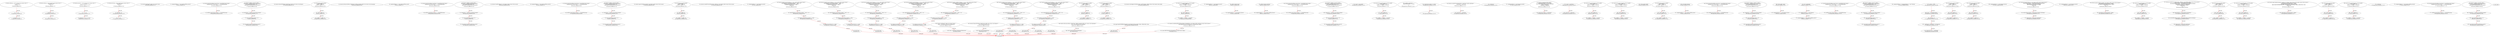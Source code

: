 digraph  {
13 [label="2_ function add(uint a, uint b) internal pure returns (uint c) {\n        c = a + b;\n        require(c >= a);\n    }\n13-function_definition-3-6", method="add(uint a,uint b)", type_label=function_definition];
31 [label="3_ c = a + b;\n31-expression_statement-4-4", method="add(uint a,uint b)", type_label=expression_statement];
37 [label="4_ require(c >= a);\n37-expression_statement-5-5", method="add(uint a,uint b)", type_label=expression_statement];
44 [label="6_ function sub(uint a, uint b) internal pure returns (uint c) {\n        require(b <= a);\n        c = a - b;\n    }\n44-function_definition-7-10", method="sub(uint a,uint b)", type_label=function_definition];
62 [label="7_ require(b <= a);\n62-expression_statement-8-8", method="sub(uint a,uint b)", type_label=expression_statement];
69 [label="8_ c = a - b;\n69-expression_statement-9-9", method="sub(uint a,uint b)", type_label=expression_statement];
75 [label="10_ function mul(uint a, uint b) internal pure returns (uint c) {\n        c = a * b;\n        require(a == 0 || c / a == b);\n    }\n75-function_definition-11-14", method="mul(uint a,uint b)", type_label=function_definition];
93 [label="11_ c = a * b;\n93-expression_statement-12-12", method="mul(uint a,uint b)", type_label=expression_statement];
99 [label="12_ require(a == 0 || c / a == b);\n99-expression_statement-13-13", method="mul(uint a,uint b)", type_label=expression_statement];
112 [label="14_ function div(uint a, uint b) internal pure returns (uint c) {\n        require(b > 0);\n        c = a / b;\n    }\n112-function_definition-15-18", method="div(uint a,uint b)", type_label=function_definition];
130 [label="15_ require(b > 0);\n130-expression_statement-16-16", method="div(uint a,uint b)", type_label=expression_statement];
137 [label="16_ c = a / b;\n137-expression_statement-17-17", method="div(uint a,uint b)", type_label=expression_statement];
146 [label="20_ function totalSupply() public view returns (uint);\n146-function_definition-21-21", method="totalSupply()", type_label=function_definition];
154 [label="21_ mapping(address => uint) public lockTime_intou37;\n154-new_variable-22-22", method="", type_label=new_variable];
161 [label="22_ function increaseLockTime_intou37(uint _secondsToIncrease) public {\n        lockTime_intou37[msg.sender] += _secondsToIncrease;   \n    }\n161-function_definition-23-25", method="increaseLockTime_intou37(uint _secondsToIncrease)", type_label=function_definition];
169 [label="23_ lockTime_intou37[msg.sender] += _secondsToIncrease;\n169-expression_statement-24-24", method="increaseLockTime_intou37(uint _secondsToIncrease)", type_label=expression_statement];
177 [label="25_ function withdraw_intou37() public {\n        require(now > lockTime_intou37[msg.sender]);    \n        uint transferValue_intou37 = 10;           \n        msg.sender.transfer(transferValue_intou37);\n    }\n177-function_definition-26-30", method="withdraw_intou37()", type_label=function_definition];
181 [label="26_ require(now > lockTime_intou37[msg.sender]);\n181-expression_statement-27-27", method="withdraw_intou37()", type_label=expression_statement];
192 [label="27_ uint transferValue_intou37 = 10;\n192-new_variable-28-28", method="withdraw_intou37()", type_label=new_variable];
198 [label="28_ msg.sender.transfer(transferValue_intou37);\n198-expression_statement-29-29", method="withdraw_intou37()", type_label=expression_statement];
207 [label="30_ function balanceOf(address tokenOwner) public view returns (uint balance);\n207-function_definition-31-31", method="balanceOf(address tokenOwner)", type_label=function_definition];
220 [label="31_ function bug_intou3() public{\n    uint8 vundflw =0;\n    vundflw = vundflw -10;    \n}\n220-function_definition-32-35", method="bug_intou3()", type_label=function_definition];
224 [label="32_ uint8 vundflw =0;\n224-new_variable-33-33", method="bug_intou3()", type_label=new_variable];
230 [label="33_ vundflw = vundflw -10;\n230-expression_statement-34-34", method="bug_intou3()", type_label=expression_statement];
236 [label="35_ function allowance(address tokenOwner, address spender) public view returns (uint remaining);\n236-function_definition-36-36", method="allowance(address tokenOwner,address spender)", type_label=function_definition];
253 [label="36_ mapping(address => uint) public lockTime_intou9;\n253-new_variable-37-37", method="", type_label=new_variable];
260 [label="37_ function increaseLockTime_intou9(uint _secondsToIncrease) public {\n        lockTime_intou9[msg.sender] += _secondsToIncrease;   \n    }\n260-function_definition-38-40", method="increaseLockTime_intou9(uint _secondsToIncrease)", type_label=function_definition];
268 [label="38_ lockTime_intou9[msg.sender] += _secondsToIncrease;\n268-expression_statement-39-39", method="increaseLockTime_intou9(uint _secondsToIncrease)", type_label=expression_statement];
276 [label="40_ function withdraw_intou9() public {\n        require(now > lockTime_intou9[msg.sender]);    \n        uint transferValue_intou9 = 10;           \n        msg.sender.transfer(transferValue_intou9);\n    }\n276-function_definition-41-45", method="withdraw_intou9()", type_label=function_definition];
280 [label="41_ require(now > lockTime_intou9[msg.sender]);\n280-expression_statement-42-42", method="withdraw_intou9()", type_label=expression_statement];
291 [label="42_ uint transferValue_intou9 = 10;\n291-new_variable-43-43", method="withdraw_intou9()", type_label=new_variable];
297 [label="43_ msg.sender.transfer(transferValue_intou9);\n297-expression_statement-44-44", method="withdraw_intou9()", type_label=expression_statement];
306 [label="45_ function transfer(address to, uint tokens) public returns (bool success);\n306-function_definition-46-46", method="transfer(address to,uint tokens)", type_label=function_definition];
322 [label="46_ mapping(address => uint) public lockTime_intou25;\n322-new_variable-47-47", method="", type_label=new_variable];
329 [label="47_ function increaseLockTime_intou25(uint _secondsToIncrease) public {\n        lockTime_intou25[msg.sender] += _secondsToIncrease;   \n    }\n329-function_definition-48-50", method="increaseLockTime_intou25(uint _secondsToIncrease)", type_label=function_definition];
337 [label="48_ lockTime_intou25[msg.sender] += _secondsToIncrease;\n337-expression_statement-49-49", method="increaseLockTime_intou25(uint _secondsToIncrease)", type_label=expression_statement];
345 [label="50_ function withdraw_intou25() public {\n        require(now > lockTime_intou25[msg.sender]);    \n        uint transferValue_intou25 = 10;           \n        msg.sender.transfer(transferValue_intou25);\n    }\n345-function_definition-51-55", method="withdraw_intou25()", type_label=function_definition];
349 [label="51_ require(now > lockTime_intou25[msg.sender]);\n349-expression_statement-52-52", method="withdraw_intou25()", type_label=expression_statement];
360 [label="52_ uint transferValue_intou25 = 10;\n360-new_variable-53-53", method="withdraw_intou25()", type_label=new_variable];
366 [label="53_ msg.sender.transfer(transferValue_intou25);\n366-expression_statement-54-54", method="withdraw_intou25()", type_label=expression_statement];
375 [label="55_ function approve(address spender, uint tokens) public returns (bool success);\n375-function_definition-56-56", method="approve(address spender,uint tokens)", type_label=function_definition];
391 [label="56_ function bug_intou19() public{\n    uint8 vundflw =0;\n    vundflw = vundflw -10;    \n}\n391-function_definition-57-60", method="bug_intou19()", type_label=function_definition];
395 [label="57_ uint8 vundflw =0;\n395-new_variable-58-58", method="bug_intou19()", type_label=new_variable];
401 [label="58_ vundflw = vundflw -10;\n401-expression_statement-59-59", method="bug_intou19()", type_label=expression_statement];
407 [label="60_ function transferFrom(address from, address to, uint tokens) public returns (bool success);\n407-function_definition-61-61", method="transferFrom(address from,address to,uint tokens)", type_label=function_definition];
427 [label="61_ mapping(address => uint) balances_intou26;\n427-new_variable-62-62", method="", type_label=new_variable];
433 [label="62_ function transfer_intou26(address _to, uint _value) public returns (bool) {\n    require(balances_intou26[msg.sender] - _value >= 0);   \n    balances_intou26[msg.sender] -= _value;   \n    balances_intou26[_to] += _value;   \n    return true;\n  }\n433-function_definition-63-68", method="transfer_intou26(address _to,uint _value)", type_label=function_definition];
449 [label="63_ require(balances_intou26[msg.sender] - _value >= 0);\n449-expression_statement-64-64", method="transfer_intou26(address _to,uint _value)", type_label=expression_statement];
462 [label="64_ balances_intou26[msg.sender] -= _value;\n462-expression_statement-65-65", method="transfer_intou26(address _to,uint _value)", type_label=expression_statement];
470 [label="65_ balances_intou26[_to] += _value;\n470-expression_statement-66-66", method="transfer_intou26(address _to,uint _value)", type_label=expression_statement];
476 [label="66_ return true;\n476-return-67-67", method="transfer_intou26(address _to,uint _value)", type_label=return];
479 [label="68_ function bug_intou27() public{\n    uint8 vundflw =0;\n    vundflw = vundflw -10;    \n}\n479-function_definition-69-72", method="bug_intou27()", type_label=function_definition];
483 [label="69_ uint8 vundflw =0;\n483-new_variable-70-70", method="bug_intou27()", type_label=new_variable];
489 [label="70_ vundflw = vundflw -10;\n489-expression_statement-71-71", method="bug_intou27()", type_label=expression_statement];
509 [label="73_ function bug_intou31() public{\n    uint8 vundflw =0;\n    vundflw = vundflw -10;    \n}\n509-function_definition-74-77", method="bug_intou31()", type_label=function_definition];
513 [label="74_ uint8 vundflw =0;\n513-new_variable-75-75", method="bug_intou31()", type_label=new_variable];
519 [label="75_ vundflw = vundflw -10;\n519-expression_statement-76-76", method="bug_intou31()", type_label=expression_statement];
542 [label="80_ function receiveApproval(address from, uint256 tokens, address token, bytes memory data) public;\n542-function_definition-81-81", method="receiveApproval(address from,uint256 tokens,address token,bytes memory data)", type_label=function_definition];
561 [label="81_ function bug_intou20(uint8 p_intou20) public{\n    uint8 vundflw1=0;\n    vundflw1 = vundflw1 + p_intou20;    \n}\n561-function_definition-82-85", method="bug_intou20(uint8 p_intou20)", type_label=function_definition];
569 [label="82_ uint8 vundflw1=0;\n569-new_variable-83-83", method="bug_intou20(uint8 p_intou20)", type_label=new_variable];
575 [label="83_ vundflw1 = vundflw1 + p_intou20;\n575-expression_statement-84-84", method="bug_intou20(uint8 p_intou20)", type_label=expression_statement];
584 [label="87_ mapping(address => uint) balances_intou10;\n584-new_variable-88-88", method="", type_label=new_variable];
590 [label="88_ function transfer_intou10(address _to, uint _value) public returns (bool) {\n    require(balances_intou10[msg.sender] - _value >= 0);   \n    balances_intou10[msg.sender] -= _value;   \n    balances_intou10[_to] += _value;   \n    return true;\n  }\n590-function_definition-89-94", method="transfer_intou10(address _to,uint _value)", type_label=function_definition];
606 [label="89_ require(balances_intou10[msg.sender] - _value >= 0);\n606-expression_statement-90-90", method="transfer_intou10(address _to,uint _value)", type_label=expression_statement];
619 [label="90_ balances_intou10[msg.sender] -= _value;\n619-expression_statement-91-91", method="transfer_intou10(address _to,uint _value)", type_label=expression_statement];
627 [label="91_ balances_intou10[_to] += _value;\n627-expression_statement-92-92", method="transfer_intou10(address _to,uint _value)", type_label=expression_statement];
633 [label="92_ return true;\n633-return-93-93", method="transfer_intou10(address _to,uint _value)", type_label=return];
636 [label="94_ address public owner;\n636-new_variable-95-95", method="", type_label=new_variable];
641 [label="95_ mapping(address => uint) balances_intou22;\n641-new_variable-96-96", method="", type_label=new_variable];
647 [label="96_ function transfer_intou22(address _to, uint _value) public returns (bool) {\n    require(balances_intou22[msg.sender] - _value >= 0);   \n    balances_intou22[msg.sender] -= _value;   \n    balances_intou22[_to] += _value;   \n    return true;\n  }\n647-function_definition-97-102", method="transfer_intou22(address _to,uint _value)", type_label=function_definition];
663 [label="97_ require(balances_intou22[msg.sender] - _value >= 0);\n663-expression_statement-98-98", method="transfer_intou22(address _to,uint _value)", type_label=expression_statement];
676 [label="98_ balances_intou22[msg.sender] -= _value;\n676-expression_statement-99-99", method="transfer_intou22(address _to,uint _value)", type_label=expression_statement];
684 [label="99_ balances_intou22[_to] += _value;\n684-expression_statement-100-100", method="transfer_intou22(address _to,uint _value)", type_label=expression_statement];
690 [label="100_ return true;\n690-return-101-101", method="transfer_intou22(address _to,uint _value)", type_label=return];
693 [label="102_ address public newOwner;\n693-new_variable-103-103", method="", type_label=new_variable];
698 [label="103_ mapping(address => uint) public lockTime_intou13;\n698-new_variable-104-104", method="", type_label=new_variable];
705 [label="104_ function increaseLockTime_intou13(uint _secondsToIncrease) public {\n        lockTime_intou13[msg.sender] += _secondsToIncrease;   \n    }\n705-function_definition-105-107", method="increaseLockTime_intou13(uint _secondsToIncrease)", type_label=function_definition];
713 [label="105_ lockTime_intou13[msg.sender] += _secondsToIncrease;\n713-expression_statement-106-106", method="increaseLockTime_intou13(uint _secondsToIncrease)", type_label=expression_statement];
721 [label="107_ function withdraw_intou13() public {\n        require(now > lockTime_intou13[msg.sender]);    \n        uint transferValue_intou13 = 10;           \n        msg.sender.transfer(transferValue_intou13);\n    }\n721-function_definition-108-112", method="withdraw_intou13()", type_label=function_definition];
725 [label="108_ require(now > lockTime_intou13[msg.sender]);\n725-expression_statement-109-109", method="withdraw_intou13()", type_label=expression_statement];
736 [label="109_ uint transferValue_intou13 = 10;\n736-new_variable-110-110", method="withdraw_intou13()", type_label=new_variable];
742 [label="110_ msg.sender.transfer(transferValue_intou13);\n742-expression_statement-111-111", method="withdraw_intou13()", type_label=expression_statement];
763 [label="114_ owner = msg.sender;\n763-expression_statement-115-115", method="", type_label=expression_statement];
769 [label="116_ function bug_intou32(uint8 p_intou32) public{\n    uint8 vundflw1=0;\n    vundflw1 = vundflw1 + p_intou32;    \n}\n769-function_definition-117-120", method="bug_intou32(uint8 p_intou32)", type_label=function_definition];
777 [label="117_ uint8 vundflw1=0;\n777-new_variable-118-118", method="bug_intou32(uint8 p_intou32)", type_label=new_variable];
783 [label="118_ vundflw1 = vundflw1 + p_intou32;\n783-expression_statement-119-119", method="bug_intou32(uint8 p_intou32)", type_label=expression_statement];
789 [label="120_ modifier onlyOwner {\n        require(msg.sender == owner);\n        _;\n    }\n789-expression_statement-121-124", method="", type_label=expression_statement];
792 [label="121_ require(msg.sender == owner);\n792-expression_statement-122-122", method="", type_label=expression_statement];
801 [label="122_ _;\n801-expression_statement-123-123", method="", type_label=expression_statement];
803 [label="124_ function transferOwnership(address _newOwner) public onlyOwner {\n        newOwner = _newOwner;\n    }\n803-function_definition-125-127", method="transferOwnership(address _newOwner)", type_label=function_definition];
810 [label="124_ onlyOwner\n810-expression_statement-125-125", method="transferOwnership(address _newOwner)", type_label=expression_statement];
813 [label="125_ newOwner = _newOwner;\n813-expression_statement-126-126", method="transferOwnership(address _newOwner)", type_label=expression_statement];
817 [label="127_ mapping(address => uint) balances_intou38;\n817-new_variable-128-128", method="", type_label=new_variable];
823 [label="128_ function transfer_intou38(address _to, uint _value) public returns (bool) {\n    require(balances_intou38[msg.sender] - _value >= 0);   \n    balances_intou38[msg.sender] -= _value;   \n    balances_intou38[_to] += _value;   \n    return true;\n  }\n823-function_definition-129-134", method="transfer_intou38(address _to,uint _value)", type_label=function_definition];
839 [label="129_ require(balances_intou38[msg.sender] - _value >= 0);\n839-expression_statement-130-130", method="transfer_intou38(address _to,uint _value)", type_label=expression_statement];
852 [label="130_ balances_intou38[msg.sender] -= _value;\n852-expression_statement-131-131", method="transfer_intou38(address _to,uint _value)", type_label=expression_statement];
860 [label="131_ balances_intou38[_to] += _value;\n860-expression_statement-132-132", method="transfer_intou38(address _to,uint _value)", type_label=expression_statement];
866 [label="132_ return true;\n866-return-133-133", method="transfer_intou38(address _to,uint _value)", type_label=return];
869 [label="134_ function acceptOwnership() public {\n        require(msg.sender == newOwner);\n        emit OwnershipTransferred(owner, newOwner);\n        owner = newOwner;\n        newOwner = address(0);\n    }\n869-function_definition-135-140", method="acceptOwnership()", type_label=function_definition];
873 [label="135_ require(msg.sender == newOwner);\n873-expression_statement-136-136", method="acceptOwnership()", type_label=expression_statement];
888 [label="137_ owner = newOwner;\n888-expression_statement-138-138", method="acceptOwnership()", type_label=expression_statement];
892 [label="138_ newOwner = address(0);\n892-expression_statement-139-139", method="acceptOwnership()", type_label=expression_statement];
898 [label="140_ function bug_intou4(uint8 p_intou4) public{\n    uint8 vundflw1=0;\n    vundflw1 = vundflw1 + p_intou4;    \n}\n898-function_definition-141-144", method="bug_intou4(uint8 p_intou4)", type_label=function_definition];
906 [label="141_ uint8 vundflw1=0;\n906-new_variable-142-142", method="bug_intou4(uint8 p_intou4)", type_label=new_variable];
912 [label="142_ vundflw1 = vundflw1 + p_intou4;\n912-expression_statement-143-143", method="bug_intou4(uint8 p_intou4)", type_label=expression_statement];
932 [label="147_ function bug_intou12(uint8 p_intou12) public{\n    uint8 vundflw1=0;\n    vundflw1 = vundflw1 + p_intou12;    \n}\n932-function_definition-148-151", method="bug_intou12(uint8 p_intou12)", type_label=function_definition];
940 [label="148_ uint8 vundflw1=0;\n940-new_variable-149-149", method="bug_intou12(uint8 p_intou12)", type_label=new_variable];
946 [label="149_ vundflw1 = vundflw1 + p_intou12;\n946-expression_statement-150-150", method="bug_intou12(uint8 p_intou12)", type_label=expression_statement];
952 [label="151_ string public symbol;\n952-new_variable-152-152", method="", type_label=new_variable];
957 [label="152_ function bug_intou11() public{\n    uint8 vundflw =0;\n    vundflw = vundflw -10;    \n}\n957-function_definition-153-156", method="bug_intou11()", type_label=function_definition];
961 [label="153_ uint8 vundflw =0;\n961-new_variable-154-154", method="bug_intou11()", type_label=new_variable];
967 [label="154_ vundflw = vundflw -10;\n967-expression_statement-155-155", method="bug_intou11()", type_label=expression_statement];
973 [label="156_ uint public decimals;\n973-new_variable-157-157", method="", type_label=new_variable];
978 [label="157_ mapping(address => uint) public lockTime_intou1;\n978-new_variable-158-158", method="", type_label=new_variable];
985 [label="158_ function increaseLockTime_intou1(uint _secondsToIncrease) public {\n        lockTime_intou1[msg.sender] += _secondsToIncrease;   \n    }\n985-function_definition-159-161", method="increaseLockTime_intou1(uint _secondsToIncrease)", type_label=function_definition];
993 [label="159_ lockTime_intou1[msg.sender] += _secondsToIncrease;\n993-expression_statement-160-160", method="increaseLockTime_intou1(uint _secondsToIncrease)", type_label=expression_statement];
1001 [label="161_ function withdraw_ovrflow1() public {\n        require(now > lockTime_intou1[msg.sender]);    \n        uint transferValue_intou1 = 10;           \n        msg.sender.transfer(transferValue_intou1);\n    }\n1001-function_definition-162-166", method="withdraw_ovrflow1()", type_label=function_definition];
1005 [label="162_ require(now > lockTime_intou1[msg.sender]);\n1005-expression_statement-163-163", method="withdraw_ovrflow1()", type_label=expression_statement];
1016 [label="163_ uint transferValue_intou1 = 10;\n1016-new_variable-164-164", method="withdraw_ovrflow1()", type_label=new_variable];
1022 [label="164_ msg.sender.transfer(transferValue_intou1);\n1022-expression_statement-165-165", method="withdraw_ovrflow1()", type_label=expression_statement];
1031 [label="166_ string public  name;\n1031-new_variable-167-167", method="", type_label=new_variable];
1036 [label="167_ mapping(address => uint) balances_intou2;\n1036-new_variable-168-168", method="", type_label=new_variable];
1042 [label="168_ function transfer_undrflow2(address _to, uint _value) public returns (bool) {\n    require(balances_intou2[msg.sender] - _value >= 0);   \n    balances_intou2[msg.sender] -= _value;   \n    balances_intou2[_to] += _value;   \n    return true;\n  }\n1042-function_definition-169-174", method="transfer_undrflow2(address _to,uint _value)", type_label=function_definition];
1058 [label="169_ require(balances_intou2[msg.sender] - _value >= 0);\n1058-expression_statement-170-170", method="transfer_undrflow2(address _to,uint _value)", type_label=expression_statement];
1071 [label="170_ balances_intou2[msg.sender] -= _value;\n1071-expression_statement-171-171", method="transfer_undrflow2(address _to,uint _value)", type_label=expression_statement];
1079 [label="171_ balances_intou2[_to] += _value;\n1079-expression_statement-172-172", method="transfer_undrflow2(address _to,uint _value)", type_label=expression_statement];
1085 [label="172_ return true;\n1085-return-173-173", method="transfer_undrflow2(address _to,uint _value)", type_label=return];
1088 [label="174_ uint _totalSupply;\n1088-new_variable-175-175", method="", type_label=new_variable];
1092 [label="175_ mapping(address => uint) balances;\n1092-new_variable-176-176", method="", type_label=new_variable];
1098 [label="176_ mapping(address => uint) public lockTime_intou17;\n1098-new_variable-177-177", method="", type_label=new_variable];
1105 [label="177_ function increaseLockTime_intou17(uint _secondsToIncrease) public {\n        lockTime_intou17[msg.sender] += _secondsToIncrease;   \n    }\n1105-function_definition-178-180", method="increaseLockTime_intou17(uint _secondsToIncrease)", type_label=function_definition];
1113 [label="178_ lockTime_intou17[msg.sender] += _secondsToIncrease;\n1113-expression_statement-179-179", method="increaseLockTime_intou17(uint _secondsToIncrease)", type_label=expression_statement];
1121 [label="180_ function withdraw_intou17() public {\n        require(now > lockTime_intou17[msg.sender]);    \n        uint transferValue_intou17 = 10;           \n        msg.sender.transfer(transferValue_intou17);\n    }\n1121-function_definition-181-185", method="withdraw_intou17()", type_label=function_definition];
1125 [label="181_ require(now > lockTime_intou17[msg.sender]);\n1125-expression_statement-182-182", method="withdraw_intou17()", type_label=expression_statement];
1136 [label="182_ uint transferValue_intou17 = 10;\n1136-new_variable-183-183", method="withdraw_intou17()", type_label=new_variable];
1142 [label="183_ msg.sender.transfer(transferValue_intou17);\n1142-expression_statement-184-184", method="withdraw_intou17()", type_label=expression_statement];
1151 [label="185_ mapping(address => mapping(address => uint)) allowed;\n1151-new_variable-186-186", method="", type_label=new_variable];
1161 [label="187_ symbol = \"FTB\";\n1161-expression_statement-188-188", method="", type_label=expression_statement];
1166 [label="188_ name = \"ForTheBlockchain\";\n1166-expression_statement-189-189", method="", type_label=expression_statement];
1171 [label="189_ decimals = 8;\n1171-expression_statement-190-190", method="", type_label=expression_statement];
1175 [label="190_ _totalSupply =100000000 * 10**(decimals);\n1175-expression_statement-191-191", method="", type_label=expression_statement];
1184 [label="191_ balances[owner] = _totalSupply;\n1184-expression_statement-192-192", method="", type_label=expression_statement];
1200 [label="194_ function bug_intou7() public{\n    uint8 vundflw =0;\n    vundflw = vundflw -10;    \n}\n1200-function_definition-195-198", method="bug_intou7()", type_label=function_definition];
1204 [label="195_ uint8 vundflw =0;\n1204-new_variable-196-196", method="bug_intou7()", type_label=new_variable];
1210 [label="196_ vundflw = vundflw -10;\n1210-expression_statement-197-197", method="bug_intou7()", type_label=expression_statement];
1216 [label="198_ function totalSupply() public view returns (uint) {\n        return _totalSupply.sub(balances[address(0)]);\n    }\n1216-function_definition-199-201", method="totalSupply()", type_label=function_definition];
1225 [label="199_ return _totalSupply.sub(balances[address(0)]);\n1225-return-200-200", method="totalSupply()", type_label=return];
1236 [label="201_ function bug_intou23() public{\n    uint8 vundflw =0;\n    vundflw = vundflw -10;    \n}\n1236-function_definition-202-205", method="bug_intou23()", type_label=function_definition];
1240 [label="202_ uint8 vundflw =0;\n1240-new_variable-203-203", method="bug_intou23()", type_label=new_variable];
1246 [label="203_ vundflw = vundflw -10;\n1246-expression_statement-204-204", method="bug_intou23()", type_label=expression_statement];
1252 [label="205_ function balanceOf(address tokenOwner) public view returns (uint balance) {\n        return balances[tokenOwner];\n    }\n1252-function_definition-206-208", method="balanceOf(address tokenOwner)", type_label=function_definition];
1266 [label="206_ return balances[tokenOwner];\n1266-return-207-207", method="balanceOf(address tokenOwner)", type_label=return];
1270 [label="208_ mapping(address => uint) balances_intou14;\n1270-new_variable-209-209", method="", type_label=new_variable];
1276 [label="209_ function transfer_intou14(address _to, uint _value) public returns (bool) {\n    require(balances_intou14[msg.sender] - _value >= 0);   \n    balances_intou14[msg.sender] -= _value;   \n    balances_intou14[_to] += _value;   \n    return true;\n  }\n1276-function_definition-210-215", method="transfer_intou14(address _to,uint _value)", type_label=function_definition];
1292 [label="210_ require(balances_intou14[msg.sender] - _value >= 0);\n1292-expression_statement-211-211", method="transfer_intou14(address _to,uint _value)", type_label=expression_statement];
1305 [label="211_ balances_intou14[msg.sender] -= _value;\n1305-expression_statement-212-212", method="transfer_intou14(address _to,uint _value)", type_label=expression_statement];
1313 [label="212_ balances_intou14[_to] += _value;\n1313-expression_statement-213-213", method="transfer_intou14(address _to,uint _value)", type_label=expression_statement];
1319 [label="213_ return true;\n1319-return-214-214", method="transfer_intou14(address _to,uint _value)", type_label=return];
1322 [label="215_ function transfer(address to, uint tokens) public returns (bool success) {\n        balances[msg.sender] = balances[msg.sender].sub(tokens);\n        balances[to] = balances[to].add(tokens);\n        emit Transfer(msg.sender, to, tokens);\n        return true;\n    }\n1322-function_definition-216-221", method="transfer(address to,uint tokens)", type_label=function_definition];
1339 [label="216_ balances[msg.sender] = balances[msg.sender].sub(tokens);\n1339-expression_statement-217-217", method="transfer(address to,uint tokens)", type_label=expression_statement];
1356 [label="217_ balances[to] = balances[to].add(tokens);\n1356-expression_statement-218-218", method="transfer(address to,uint tokens)", type_label=expression_statement];
1379 [label="219_ return true;\n1379-return-220-220", method="transfer(address to,uint tokens)", type_label=return];
1382 [label="221_ mapping(address => uint) balances_intou30;\n1382-new_variable-222-222", method="", type_label=new_variable];
1388 [label="222_ function transfer_intou30(address _to, uint _value) public returns (bool) {\n    require(balances_intou30[msg.sender] - _value >= 0);   \n    balances_intou30[msg.sender] -= _value;   \n    balances_intou30[_to] += _value;   \n    return true;\n  }\n1388-function_definition-223-228", method="transfer_intou30(address _to,uint _value)", type_label=function_definition];
1404 [label="223_ require(balances_intou30[msg.sender] - _value >= 0);\n1404-expression_statement-224-224", method="transfer_intou30(address _to,uint _value)", type_label=expression_statement];
1417 [label="224_ balances_intou30[msg.sender] -= _value;\n1417-expression_statement-225-225", method="transfer_intou30(address _to,uint _value)", type_label=expression_statement];
1425 [label="225_ balances_intou30[_to] += _value;\n1425-expression_statement-226-226", method="transfer_intou30(address _to,uint _value)", type_label=expression_statement];
1431 [label="226_ return true;\n1431-return-227-227", method="transfer_intou30(address _to,uint _value)", type_label=return];
1434 [label="228_ function approve(address spender, uint tokens) public returns (bool success) {\n        allowed[msg.sender][spender] = tokens;\n        emit Approval(msg.sender, spender, tokens);\n        return true;\n    }\n1434-function_definition-229-233", method="approve(address spender,uint tokens)", type_label=function_definition];
1451 [label="229_ allowed[msg.sender][spender] = tokens;\n1451-expression_statement-230-230", method="approve(address spender,uint tokens)", type_label=expression_statement];
1471 [label="231_ return true;\n1471-return-232-232", method="approve(address spender,uint tokens)", type_label=return];
1474 [label="233_ function bug_intou8(uint8 p_intou8) public{\n    uint8 vundflw1=0;\n    vundflw1 = vundflw1 + p_intou8;    \n}\n1474-function_definition-234-237", method="bug_intou8(uint8 p_intou8)", type_label=function_definition];
1482 [label="234_ uint8 vundflw1=0;\n1482-new_variable-235-235", method="bug_intou8(uint8 p_intou8)", type_label=new_variable];
1488 [label="235_ vundflw1 = vundflw1 + p_intou8;\n1488-expression_statement-236-236", method="bug_intou8(uint8 p_intou8)", type_label=expression_statement];
1494 [label="237_ function transferFrom(address from, address to, uint tokens) public returns (bool success) {\n        balances[from] = balances[from].sub(tokens);\n        allowed[from][msg.sender] = allowed[from][msg.sender].sub(tokens);\n        balances[to] = balances[to].add(tokens);\n        emit Transfer(from, to, tokens);\n        return true;\n    }\n1494-function_definition-238-244", method="transferFrom(address from,address to,uint tokens)", type_label=function_definition];
1515 [label="238_ balances[from] = balances[from].sub(tokens);\n1515-expression_statement-239-239", method="transferFrom(address from,address to,uint tokens)", type_label=expression_statement];
1528 [label="239_ allowed[from][msg.sender] = allowed[from][msg.sender].sub(tokens);\n1528-expression_statement-240-240", method="transferFrom(address from,address to,uint tokens)", type_label=expression_statement];
1549 [label="240_ balances[to] = balances[to].add(tokens);\n1549-expression_statement-241-241", method="transferFrom(address from,address to,uint tokens)", type_label=expression_statement];
1570 [label="242_ return true;\n1570-return-243-243", method="transferFrom(address from,address to,uint tokens)", type_label=return];
1573 [label="244_ function bug_intou39() public{\n    uint8 vundflw =0;\n    vundflw = vundflw -10;    \n}\n1573-function_definition-245-248", method="bug_intou39()", type_label=function_definition];
1577 [label="245_ uint8 vundflw =0;\n1577-new_variable-246-246", method="bug_intou39()", type_label=new_variable];
1583 [label="246_ vundflw = vundflw -10;\n1583-expression_statement-247-247", method="bug_intou39()", type_label=expression_statement];
1589 [label="248_ function allowance(address tokenOwner, address spender) public view returns (uint remaining) {\n        return allowed[tokenOwner][spender];\n    }\n1589-function_definition-249-251", method="allowance(address tokenOwner,address spender)", type_label=function_definition];
1607 [label="249_ return allowed[tokenOwner][spender];\n1607-return-250-250", method="allowance(address tokenOwner,address spender)", type_label=return];
1613 [label="251_ function bug_intou36(uint8 p_intou36) public{\n    uint8 vundflw1=0;\n    vundflw1 = vundflw1 + p_intou36;    \n}\n1613-function_definition-252-255", method="bug_intou36(uint8 p_intou36)", type_label=function_definition];
1621 [label="252_ uint8 vundflw1=0;\n1621-new_variable-253-253", method="bug_intou36(uint8 p_intou36)", type_label=new_variable];
1627 [label="253_ vundflw1 = vundflw1 + p_intou36;\n1627-expression_statement-254-254", method="bug_intou36(uint8 p_intou36)", type_label=expression_statement];
1633 [label="255_ function approveAndCall(address spender, uint tokens, bytes memory data) public returns (bool success) {\n        allowed[msg.sender][spender] = tokens;\n        emit Approval(msg.sender, spender, tokens);\n        ApproveAndCallFallBack(spender).receiveApproval(msg.sender, tokens, address(this), data);\n        return true;\n    }\n1633-function_definition-256-261", method="approveAndCall(address spender,uint tokens,bytes memory data)", type_label=function_definition];
1654 [label="256_ allowed[msg.sender][spender] = tokens;\n1654-expression_statement-257-257", method="approveAndCall(address spender,uint tokens,bytes memory data)", type_label=expression_statement];
1674 [label="258_ ApproveAndCallFallBack(spender).receiveApproval(msg.sender, tokens, address(this), data);\n1674-expression_statement-259-259", method="approveAndCall(address spender,uint tokens,bytes memory data)", type_label=expression_statement];
1694 [label="259_ return true;\n1694-return-260-260", method="approveAndCall(address spender,uint tokens,bytes memory data)", type_label=return];
1697 [label="261_ function bug_intou35() public{\n    uint8 vundflw =0;\n    vundflw = vundflw -10;    \n}\n1697-function_definition-262-265", method="bug_intou35()", type_label=function_definition];
1701 [label="262_ uint8 vundflw =0;\n1701-new_variable-263-263", method="bug_intou35()", type_label=new_variable];
1707 [label="263_ vundflw = vundflw -10;\n1707-expression_statement-264-264", method="bug_intou35()", type_label=expression_statement];
1719 [label="268_ function bug_intou40(uint8 p_intou40) public{\n    uint8 vundflw1=0;\n    vundflw1 = vundflw1 + p_intou40;    \n}\n1719-function_definition-269-272", method="bug_intou40(uint8 p_intou40)", type_label=function_definition];
1727 [label="269_ uint8 vundflw1=0;\n1727-new_variable-270-270", method="bug_intou40(uint8 p_intou40)", type_label=new_variable];
1733 [label="270_ vundflw1 = vundflw1 + p_intou40;\n1733-expression_statement-271-271", method="bug_intou40(uint8 p_intou40)", type_label=expression_statement];
1739 [label="272_ function transferAnyERC20Token(address tokenAddress, uint tokens) public onlyOwner returns (bool success) {\n        return ERC20Interface(tokenAddress).transfer(owner, tokens);\n    }\n1739-function_definition-273-275", method="transferAnyERC20Token(address tokenAddress,uint tokens)", type_label=function_definition];
1750 [label="272_ onlyOwner\n1750-expression_statement-273-273", method="transferAnyERC20Token(address tokenAddress,uint tokens)", type_label=expression_statement];
1758 [label="273_ return ERC20Interface(tokenAddress).transfer(owner, tokens);\n1758-return-274-274", method="transferAnyERC20Token(address tokenAddress,uint tokens)", type_label=return];
1770 [label="275_ mapping(address => uint) public lockTime_intou33;\n1770-new_variable-276-276", method="", type_label=new_variable];
1777 [label="276_ function increaseLockTime_intou33(uint _secondsToIncrease) public {\n        lockTime_intou33[msg.sender] += _secondsToIncrease;   \n    }\n1777-function_definition-277-279", method="increaseLockTime_intou33(uint _secondsToIncrease)", type_label=function_definition];
1785 [label="277_ lockTime_intou33[msg.sender] += _secondsToIncrease;\n1785-expression_statement-278-278", method="increaseLockTime_intou33(uint _secondsToIncrease)", type_label=expression_statement];
1793 [label="279_ function withdraw_intou33() public {\n        require(now > lockTime_intou33[msg.sender]);    \n        uint transferValue_intou33 = 10;           \n        msg.sender.transfer(transferValue_intou33);\n    }\n1793-function_definition-280-284", method="withdraw_intou33()", type_label=function_definition];
1797 [label="280_ require(now > lockTime_intou33[msg.sender]);\n1797-expression_statement-281-281", method="withdraw_intou33()", type_label=expression_statement];
1808 [label="281_ uint transferValue_intou33 = 10;\n1808-new_variable-282-282", method="withdraw_intou33()", type_label=new_variable];
1814 [label="282_ msg.sender.transfer(transferValue_intou33);\n1814-expression_statement-283-283", method="withdraw_intou33()", type_label=expression_statement];
1 [label="0_ start_node", method="", type_label=start];
2 [label="0_ exit_node", method="", type_label=exit];
13 -> 31  [color=red, controlflow_type=next_line, edge_type=CFG_edge, key=0, label=next_line];
31 -> 37  [color=red, controlflow_type=next_line, edge_type=CFG_edge, key=0, label=next_line];
44 -> 62  [color=red, controlflow_type=next_line, edge_type=CFG_edge, key=0, label=next_line];
62 -> 69  [color=red, controlflow_type=next_line, edge_type=CFG_edge, key=0, label=next_line];
75 -> 93  [color=red, controlflow_type=next_line, edge_type=CFG_edge, key=0, label=next_line];
93 -> 99  [color=red, controlflow_type=next_line, edge_type=CFG_edge, key=0, label=next_line];
112 -> 130  [color=red, controlflow_type=next_line, edge_type=CFG_edge, key=0, label=next_line];
130 -> 137  [color=red, controlflow_type=next_line, edge_type=CFG_edge, key=0, label=next_line];
161 -> 169  [color=red, controlflow_type=next_line, edge_type=CFG_edge, key=0, label=next_line];
177 -> 181  [color=red, controlflow_type=next_line, edge_type=CFG_edge, key=0, label=next_line];
181 -> 192  [color=red, controlflow_type=next_line, edge_type=CFG_edge, key=0, label=next_line];
192 -> 198  [color=red, controlflow_type=next_line, edge_type=CFG_edge, key=0, label=next_line];
220 -> 224  [color=red, controlflow_type=next_line, edge_type=CFG_edge, key=0, label=next_line];
224 -> 230  [color=red, controlflow_type=next_line, edge_type=CFG_edge, key=0, label=next_line];
260 -> 268  [color=red, controlflow_type=next_line, edge_type=CFG_edge, key=0, label=next_line];
276 -> 280  [color=red, controlflow_type=next_line, edge_type=CFG_edge, key=0, label=next_line];
280 -> 291  [color=red, controlflow_type=next_line, edge_type=CFG_edge, key=0, label=next_line];
291 -> 297  [color=red, controlflow_type=next_line, edge_type=CFG_edge, key=0, label=next_line];
329 -> 337  [color=red, controlflow_type=next_line, edge_type=CFG_edge, key=0, label=next_line];
345 -> 349  [color=red, controlflow_type=next_line, edge_type=CFG_edge, key=0, label=next_line];
349 -> 360  [color=red, controlflow_type=next_line, edge_type=CFG_edge, key=0, label=next_line];
360 -> 366  [color=red, controlflow_type=next_line, edge_type=CFG_edge, key=0, label=next_line];
391 -> 395  [color=red, controlflow_type=next_line, edge_type=CFG_edge, key=0, label=next_line];
395 -> 401  [color=red, controlflow_type=next_line, edge_type=CFG_edge, key=0, label=next_line];
433 -> 449  [color=red, controlflow_type=next_line, edge_type=CFG_edge, key=0, label=next_line];
449 -> 462  [color=red, controlflow_type=next_line, edge_type=CFG_edge, key=0, label=next_line];
462 -> 470  [color=red, controlflow_type=next_line, edge_type=CFG_edge, key=0, label=next_line];
470 -> 476  [color=red, controlflow_type=next_line, edge_type=CFG_edge, key=0, label=next_line];
476 -> 2  [color=red, controlflow_type=return_exit, edge_type=CFG_edge, key=0, label=return_exit];
479 -> 483  [color=red, controlflow_type=next_line, edge_type=CFG_edge, key=0, label=next_line];
483 -> 489  [color=red, controlflow_type=next_line, edge_type=CFG_edge, key=0, label=next_line];
509 -> 513  [color=red, controlflow_type=next_line, edge_type=CFG_edge, key=0, label=next_line];
513 -> 519  [color=red, controlflow_type=next_line, edge_type=CFG_edge, key=0, label=next_line];
561 -> 569  [color=red, controlflow_type=next_line, edge_type=CFG_edge, key=0, label=next_line];
569 -> 575  [color=red, controlflow_type=next_line, edge_type=CFG_edge, key=0, label=next_line];
590 -> 606  [color=red, controlflow_type=next_line, edge_type=CFG_edge, key=0, label=next_line];
606 -> 619  [color=red, controlflow_type=next_line, edge_type=CFG_edge, key=0, label=next_line];
619 -> 627  [color=red, controlflow_type=next_line, edge_type=CFG_edge, key=0, label=next_line];
627 -> 633  [color=red, controlflow_type=next_line, edge_type=CFG_edge, key=0, label=next_line];
633 -> 2  [color=red, controlflow_type=return_exit, edge_type=CFG_edge, key=0, label=return_exit];
636 -> 641  [color=red, controlflow_type=next_line, edge_type=CFG_edge, key=0, label=next_line];
647 -> 663  [color=red, controlflow_type=next_line, edge_type=CFG_edge, key=0, label=next_line];
663 -> 676  [color=red, controlflow_type=next_line, edge_type=CFG_edge, key=0, label=next_line];
676 -> 684  [color=red, controlflow_type=next_line, edge_type=CFG_edge, key=0, label=next_line];
684 -> 690  [color=red, controlflow_type=next_line, edge_type=CFG_edge, key=0, label=next_line];
690 -> 2  [color=red, controlflow_type=return_exit, edge_type=CFG_edge, key=0, label=return_exit];
693 -> 698  [color=red, controlflow_type=next_line, edge_type=CFG_edge, key=0, label=next_line];
705 -> 713  [color=red, controlflow_type=next_line, edge_type=CFG_edge, key=0, label=next_line];
721 -> 725  [color=red, controlflow_type=next_line, edge_type=CFG_edge, key=0, label=next_line];
725 -> 736  [color=red, controlflow_type=next_line, edge_type=CFG_edge, key=0, label=next_line];
736 -> 742  [color=red, controlflow_type=next_line, edge_type=CFG_edge, key=0, label=next_line];
769 -> 777  [color=red, controlflow_type=next_line, edge_type=CFG_edge, key=0, label=next_line];
777 -> 783  [color=red, controlflow_type=next_line, edge_type=CFG_edge, key=0, label=next_line];
792 -> 801  [color=red, controlflow_type=next_line, edge_type=CFG_edge, key=0, label=next_line];
803 -> 813  [color=red, controlflow_type=next_line, edge_type=CFG_edge, key=0, label=next_line];
823 -> 839  [color=red, controlflow_type=next_line, edge_type=CFG_edge, key=0, label=next_line];
839 -> 852  [color=red, controlflow_type=next_line, edge_type=CFG_edge, key=0, label=next_line];
852 -> 860  [color=red, controlflow_type=next_line, edge_type=CFG_edge, key=0, label=next_line];
860 -> 866  [color=red, controlflow_type=next_line, edge_type=CFG_edge, key=0, label=next_line];
866 -> 2  [color=red, controlflow_type=return_exit, edge_type=CFG_edge, key=0, label=return_exit];
869 -> 873  [color=red, controlflow_type=next_line, edge_type=CFG_edge, key=0, label=next_line];
888 -> 892  [color=red, controlflow_type=next_line, edge_type=CFG_edge, key=0, label=next_line];
898 -> 906  [color=red, controlflow_type=next_line, edge_type=CFG_edge, key=0, label=next_line];
906 -> 912  [color=red, controlflow_type=next_line, edge_type=CFG_edge, key=0, label=next_line];
932 -> 940  [color=red, controlflow_type=next_line, edge_type=CFG_edge, key=0, label=next_line];
940 -> 946  [color=red, controlflow_type=next_line, edge_type=CFG_edge, key=0, label=next_line];
957 -> 961  [color=red, controlflow_type=next_line, edge_type=CFG_edge, key=0, label=next_line];
961 -> 967  [color=red, controlflow_type=next_line, edge_type=CFG_edge, key=0, label=next_line];
973 -> 978  [color=red, controlflow_type=next_line, edge_type=CFG_edge, key=0, label=next_line];
985 -> 993  [color=red, controlflow_type=next_line, edge_type=CFG_edge, key=0, label=next_line];
1001 -> 1005  [color=red, controlflow_type=next_line, edge_type=CFG_edge, key=0, label=next_line];
1005 -> 1016  [color=red, controlflow_type=next_line, edge_type=CFG_edge, key=0, label=next_line];
1016 -> 1022  [color=red, controlflow_type=next_line, edge_type=CFG_edge, key=0, label=next_line];
1031 -> 1036  [color=red, controlflow_type=next_line, edge_type=CFG_edge, key=0, label=next_line];
1042 -> 1058  [color=red, controlflow_type=next_line, edge_type=CFG_edge, key=0, label=next_line];
1058 -> 1071  [color=red, controlflow_type=next_line, edge_type=CFG_edge, key=0, label=next_line];
1071 -> 1079  [color=red, controlflow_type=next_line, edge_type=CFG_edge, key=0, label=next_line];
1079 -> 1085  [color=red, controlflow_type=next_line, edge_type=CFG_edge, key=0, label=next_line];
1085 -> 2  [color=red, controlflow_type=return_exit, edge_type=CFG_edge, key=0, label=return_exit];
1088 -> 1092  [color=red, controlflow_type=next_line, edge_type=CFG_edge, key=0, label=next_line];
1092 -> 1098  [color=red, controlflow_type=next_line, edge_type=CFG_edge, key=0, label=next_line];
1105 -> 1113  [color=red, controlflow_type=next_line, edge_type=CFG_edge, key=0, label=next_line];
1121 -> 1125  [color=red, controlflow_type=next_line, edge_type=CFG_edge, key=0, label=next_line];
1125 -> 1136  [color=red, controlflow_type=next_line, edge_type=CFG_edge, key=0, label=next_line];
1136 -> 1142  [color=red, controlflow_type=next_line, edge_type=CFG_edge, key=0, label=next_line];
1161 -> 1166  [color=red, controlflow_type=next_line, edge_type=CFG_edge, key=0, label=next_line];
1166 -> 1171  [color=red, controlflow_type=next_line, edge_type=CFG_edge, key=0, label=next_line];
1171 -> 1175  [color=red, controlflow_type=next_line, edge_type=CFG_edge, key=0, label=next_line];
1175 -> 1184  [color=red, controlflow_type=next_line, edge_type=CFG_edge, key=0, label=next_line];
1200 -> 1204  [color=red, controlflow_type=next_line, edge_type=CFG_edge, key=0, label=next_line];
1204 -> 1210  [color=red, controlflow_type=next_line, edge_type=CFG_edge, key=0, label=next_line];
1216 -> 1225  [color=red, controlflow_type=next_line, edge_type=CFG_edge, key=0, label=next_line];
1225 -> 2  [color=red, controlflow_type=return_exit, edge_type=CFG_edge, key=0, label=return_exit];
1236 -> 1240  [color=red, controlflow_type=next_line, edge_type=CFG_edge, key=0, label=next_line];
1240 -> 1246  [color=red, controlflow_type=next_line, edge_type=CFG_edge, key=0, label=next_line];
1252 -> 1266  [color=red, controlflow_type=next_line, edge_type=CFG_edge, key=0, label=next_line];
1266 -> 2  [color=red, controlflow_type=return_exit, edge_type=CFG_edge, key=0, label=return_exit];
1276 -> 1292  [color=red, controlflow_type=next_line, edge_type=CFG_edge, key=0, label=next_line];
1292 -> 1305  [color=red, controlflow_type=next_line, edge_type=CFG_edge, key=0, label=next_line];
1305 -> 1313  [color=red, controlflow_type=next_line, edge_type=CFG_edge, key=0, label=next_line];
1313 -> 1319  [color=red, controlflow_type=next_line, edge_type=CFG_edge, key=0, label=next_line];
1319 -> 2  [color=red, controlflow_type=return_exit, edge_type=CFG_edge, key=0, label=return_exit];
1322 -> 1339  [color=red, controlflow_type=next_line, edge_type=CFG_edge, key=0, label=next_line];
1339 -> 1356  [color=red, controlflow_type=next_line, edge_type=CFG_edge, key=0, label=next_line];
1379 -> 2  [color=red, controlflow_type=return_exit, edge_type=CFG_edge, key=0, label=return_exit];
1388 -> 1404  [color=red, controlflow_type=next_line, edge_type=CFG_edge, key=0, label=next_line];
1404 -> 1417  [color=red, controlflow_type=next_line, edge_type=CFG_edge, key=0, label=next_line];
1417 -> 1425  [color=red, controlflow_type=next_line, edge_type=CFG_edge, key=0, label=next_line];
1425 -> 1431  [color=red, controlflow_type=next_line, edge_type=CFG_edge, key=0, label=next_line];
1431 -> 2  [color=red, controlflow_type=return_exit, edge_type=CFG_edge, key=0, label=return_exit];
1434 -> 1451  [color=red, controlflow_type=next_line, edge_type=CFG_edge, key=0, label=next_line];
1471 -> 2  [color=red, controlflow_type=return_exit, edge_type=CFG_edge, key=0, label=return_exit];
1474 -> 1482  [color=red, controlflow_type=next_line, edge_type=CFG_edge, key=0, label=next_line];
1482 -> 1488  [color=red, controlflow_type=next_line, edge_type=CFG_edge, key=0, label=next_line];
1494 -> 1515  [color=red, controlflow_type=next_line, edge_type=CFG_edge, key=0, label=next_line];
1515 -> 1528  [color=red, controlflow_type=next_line, edge_type=CFG_edge, key=0, label=next_line];
1528 -> 1549  [color=red, controlflow_type=next_line, edge_type=CFG_edge, key=0, label=next_line];
1570 -> 2  [color=red, controlflow_type=return_exit, edge_type=CFG_edge, key=0, label=return_exit];
1573 -> 1577  [color=red, controlflow_type=next_line, edge_type=CFG_edge, key=0, label=next_line];
1577 -> 1583  [color=red, controlflow_type=next_line, edge_type=CFG_edge, key=0, label=next_line];
1589 -> 1607  [color=red, controlflow_type=next_line, edge_type=CFG_edge, key=0, label=next_line];
1607 -> 2  [color=red, controlflow_type=return_exit, edge_type=CFG_edge, key=0, label=return_exit];
1613 -> 1621  [color=red, controlflow_type=next_line, edge_type=CFG_edge, key=0, label=next_line];
1621 -> 1627  [color=red, controlflow_type=next_line, edge_type=CFG_edge, key=0, label=next_line];
1633 -> 1654  [color=red, controlflow_type=next_line, edge_type=CFG_edge, key=0, label=next_line];
1674 -> 1694  [color=red, controlflow_type=next_line, edge_type=CFG_edge, key=0, label=next_line];
1694 -> 2  [color=red, controlflow_type=return_exit, edge_type=CFG_edge, key=0, label=return_exit];
1697 -> 1701  [color=red, controlflow_type=next_line, edge_type=CFG_edge, key=0, label=next_line];
1701 -> 1707  [color=red, controlflow_type=next_line, edge_type=CFG_edge, key=0, label=next_line];
1719 -> 1727  [color=red, controlflow_type=next_line, edge_type=CFG_edge, key=0, label=next_line];
1727 -> 1733  [color=red, controlflow_type=next_line, edge_type=CFG_edge, key=0, label=next_line];
1739 -> 1758  [color=red, controlflow_type=next_line, edge_type=CFG_edge, key=0, label=next_line];
1758 -> 2  [color=red, controlflow_type=return_exit, edge_type=CFG_edge, key=0, label=return_exit];
1777 -> 1785  [color=red, controlflow_type=next_line, edge_type=CFG_edge, key=0, label=next_line];
1793 -> 1797  [color=red, controlflow_type=next_line, edge_type=CFG_edge, key=0, label=next_line];
1797 -> 1808  [color=red, controlflow_type=next_line, edge_type=CFG_edge, key=0, label=next_line];
1808 -> 1814  [color=red, controlflow_type=next_line, edge_type=CFG_edge, key=0, label=next_line];
}
